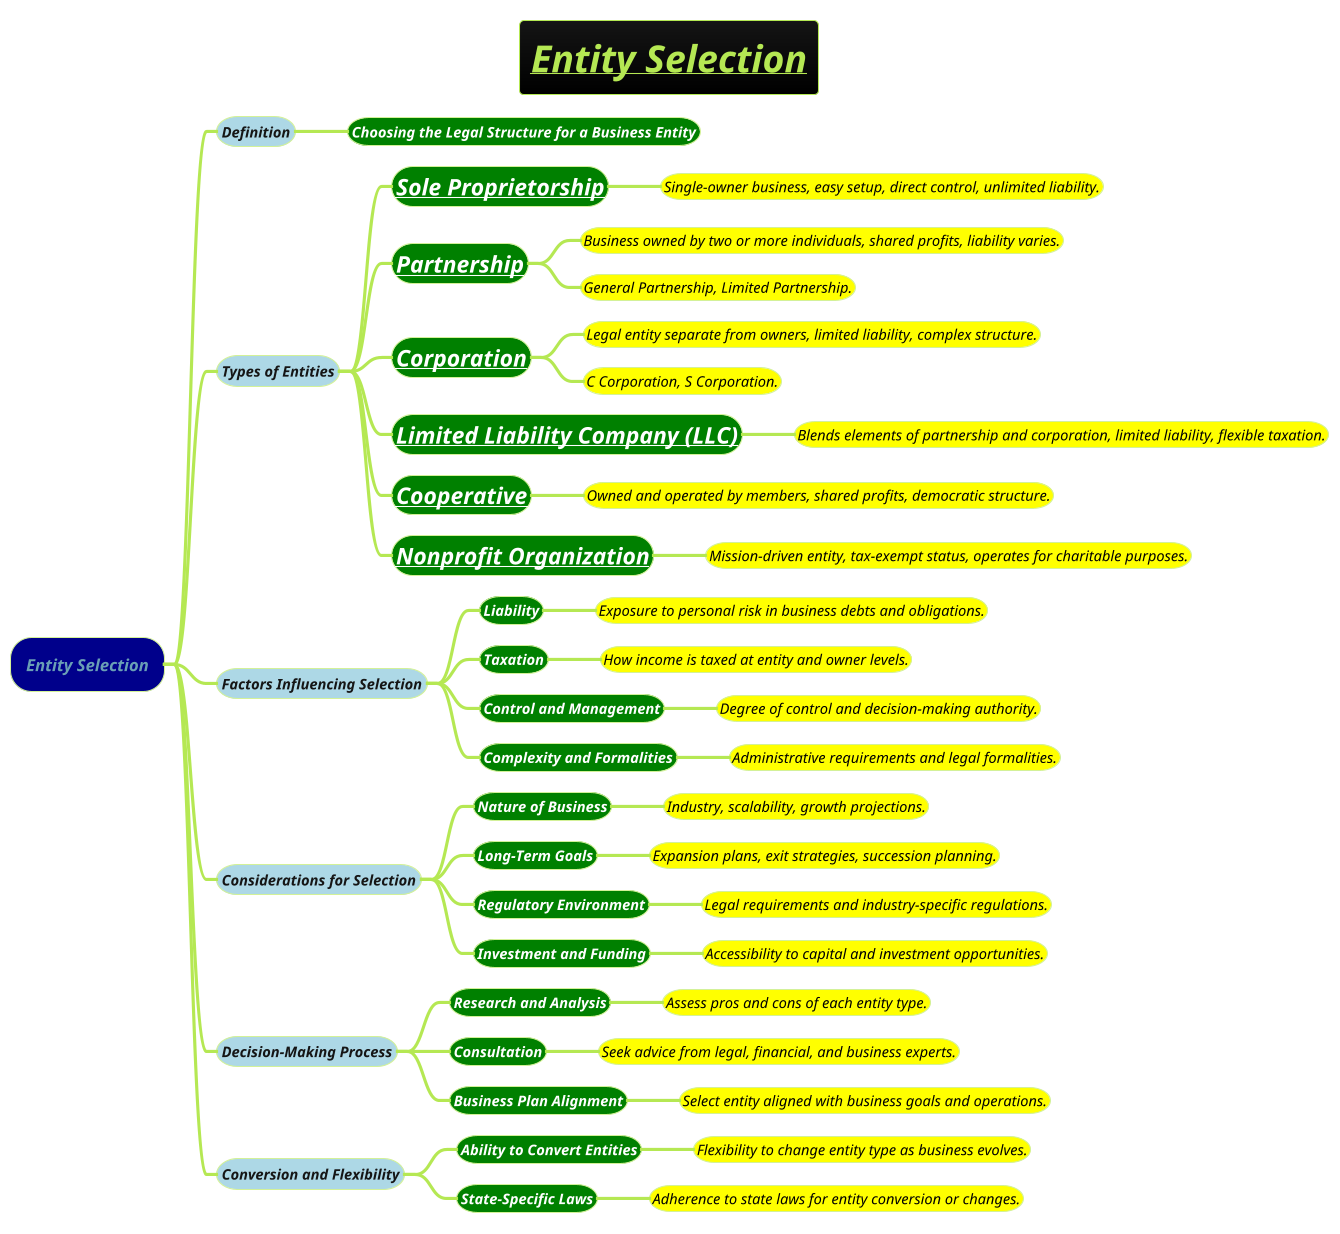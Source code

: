 @startmindmap
title =<i><b><u>Entity Selection
!theme hacker

*[#darkblue] <i>Entity Selection
**[#lightblue] <i><color #blac><size:14>Definition
***[#green] <b><i><color #white><size:14>Choosing the Legal Structure for a Business Entity
**[#lightblue] <i><color #blac><size:14>Types of Entities
***[#green] <b><i><color #white><size:22>[[Sole-Proprietorship.puml Sole Proprietorship]]
****[#yellow] <i><color #black><size:14>Single-owner business, easy setup, direct control, unlimited liability.
***[#green] <b><i><color #white><size:22>[[Partnership.puml Partnership]]
****[#yellow] <i><color #black><size:14>Business owned by two or more individuals, shared profits, liability varies.
****[#yellow] <i><color #black><size:14>General Partnership, Limited Partnership.
***[#green] <b><i><color #white><size:22>[[Corporation.puml Corporation]]
****[#yellow] <i><color #black><size:14>Legal entity separate from owners, limited liability, complex structure.
****[#yellow] <i><color #black><size:14>C Corporation, S Corporation.
***[#green] <b><i><color #white><size:22>[[Limited-Liability-Company-(LLC).puml Limited Liability Company (LLC)]]
****[#yellow] <i><color #black><size:14>Blends elements of partnership and corporation, limited liability, flexible taxation.
***[#green] <b><i><color #white><size:22>[[Cooperative.puml Cooperative]]
****[#yellow] <i><color #black><size:14>Owned and operated by members, shared profits, democratic structure.
***[#green] <b><i><color #white><size:22>[[Nonprofit-Organization.puml Nonprofit Organization]]
****[#yellow] <i><color #black><size:14>Mission-driven entity, tax-exempt status, operates for charitable purposes.
**[#lightblue] <i><color #blac><size:14>Factors Influencing Selection
***[#green] <b><i><color #white><size:14>Liability
****[#yellow] <i><color #black><size:14>Exposure to personal risk in business debts and obligations.
***[#green] <b><i><color #white><size:14>Taxation
****[#yellow] <i><color #black><size:14>How income is taxed at entity and owner levels.
***[#green] <b><i><color #white><size:14>Control and Management
****[#yellow] <i><color #black><size:14>Degree of control and decision-making authority.
***[#green] <b><i><color #white><size:14>Complexity and Formalities
****[#yellow] <i><color #black><size:14>Administrative requirements and legal formalities.
**[#lightblue] <i><color #blac><size:14>Considerations for Selection
***[#green] <b><i><color #white><size:14>Nature of Business
****[#yellow] <i><color #black><size:14>Industry, scalability, growth projections.
***[#green] <b><i><color #white><size:14>Long-Term Goals
****[#yellow] <i><color #black><size:14>Expansion plans, exit strategies, succession planning.
***[#green] <b><i><color #white><size:14>Regulatory Environment
****[#yellow] <i><color #black><size:14>Legal requirements and industry-specific regulations.
***[#green] <b><i><color #white><size:14>Investment and Funding
****[#yellow] <i><color #black><size:14>Accessibility to capital and investment opportunities.
**[#lightblue] <i><color #blac><size:14>Decision-Making Process
***[#green] <b><i><color #white><size:14>Research and Analysis
****[#yellow] <i><color #black><size:14>Assess pros and cons of each entity type.
***[#green] <b><i><color #white><size:14>Consultation
****[#yellow] <i><color #black><size:14>Seek advice from legal, financial, and business experts.
***[#green] <b><i><color #white><size:14>Business Plan Alignment
****[#yellow] <i><color #black><size:14>Select entity aligned with business goals and operations.
**[#lightblue] <i><color #blac><size:14>Conversion and Flexibility
***[#green] <b><i><color #white><size:14>Ability to Convert Entities
****[#yellow] <i><color #black><size:14>Flexibility to change entity type as business evolves.
***[#green] <b><i><color #white><size:14>State-Specific Laws
****[#yellow] <i><color #black><size:14>Adherence to state laws for entity conversion or changes.
@endmindmap
